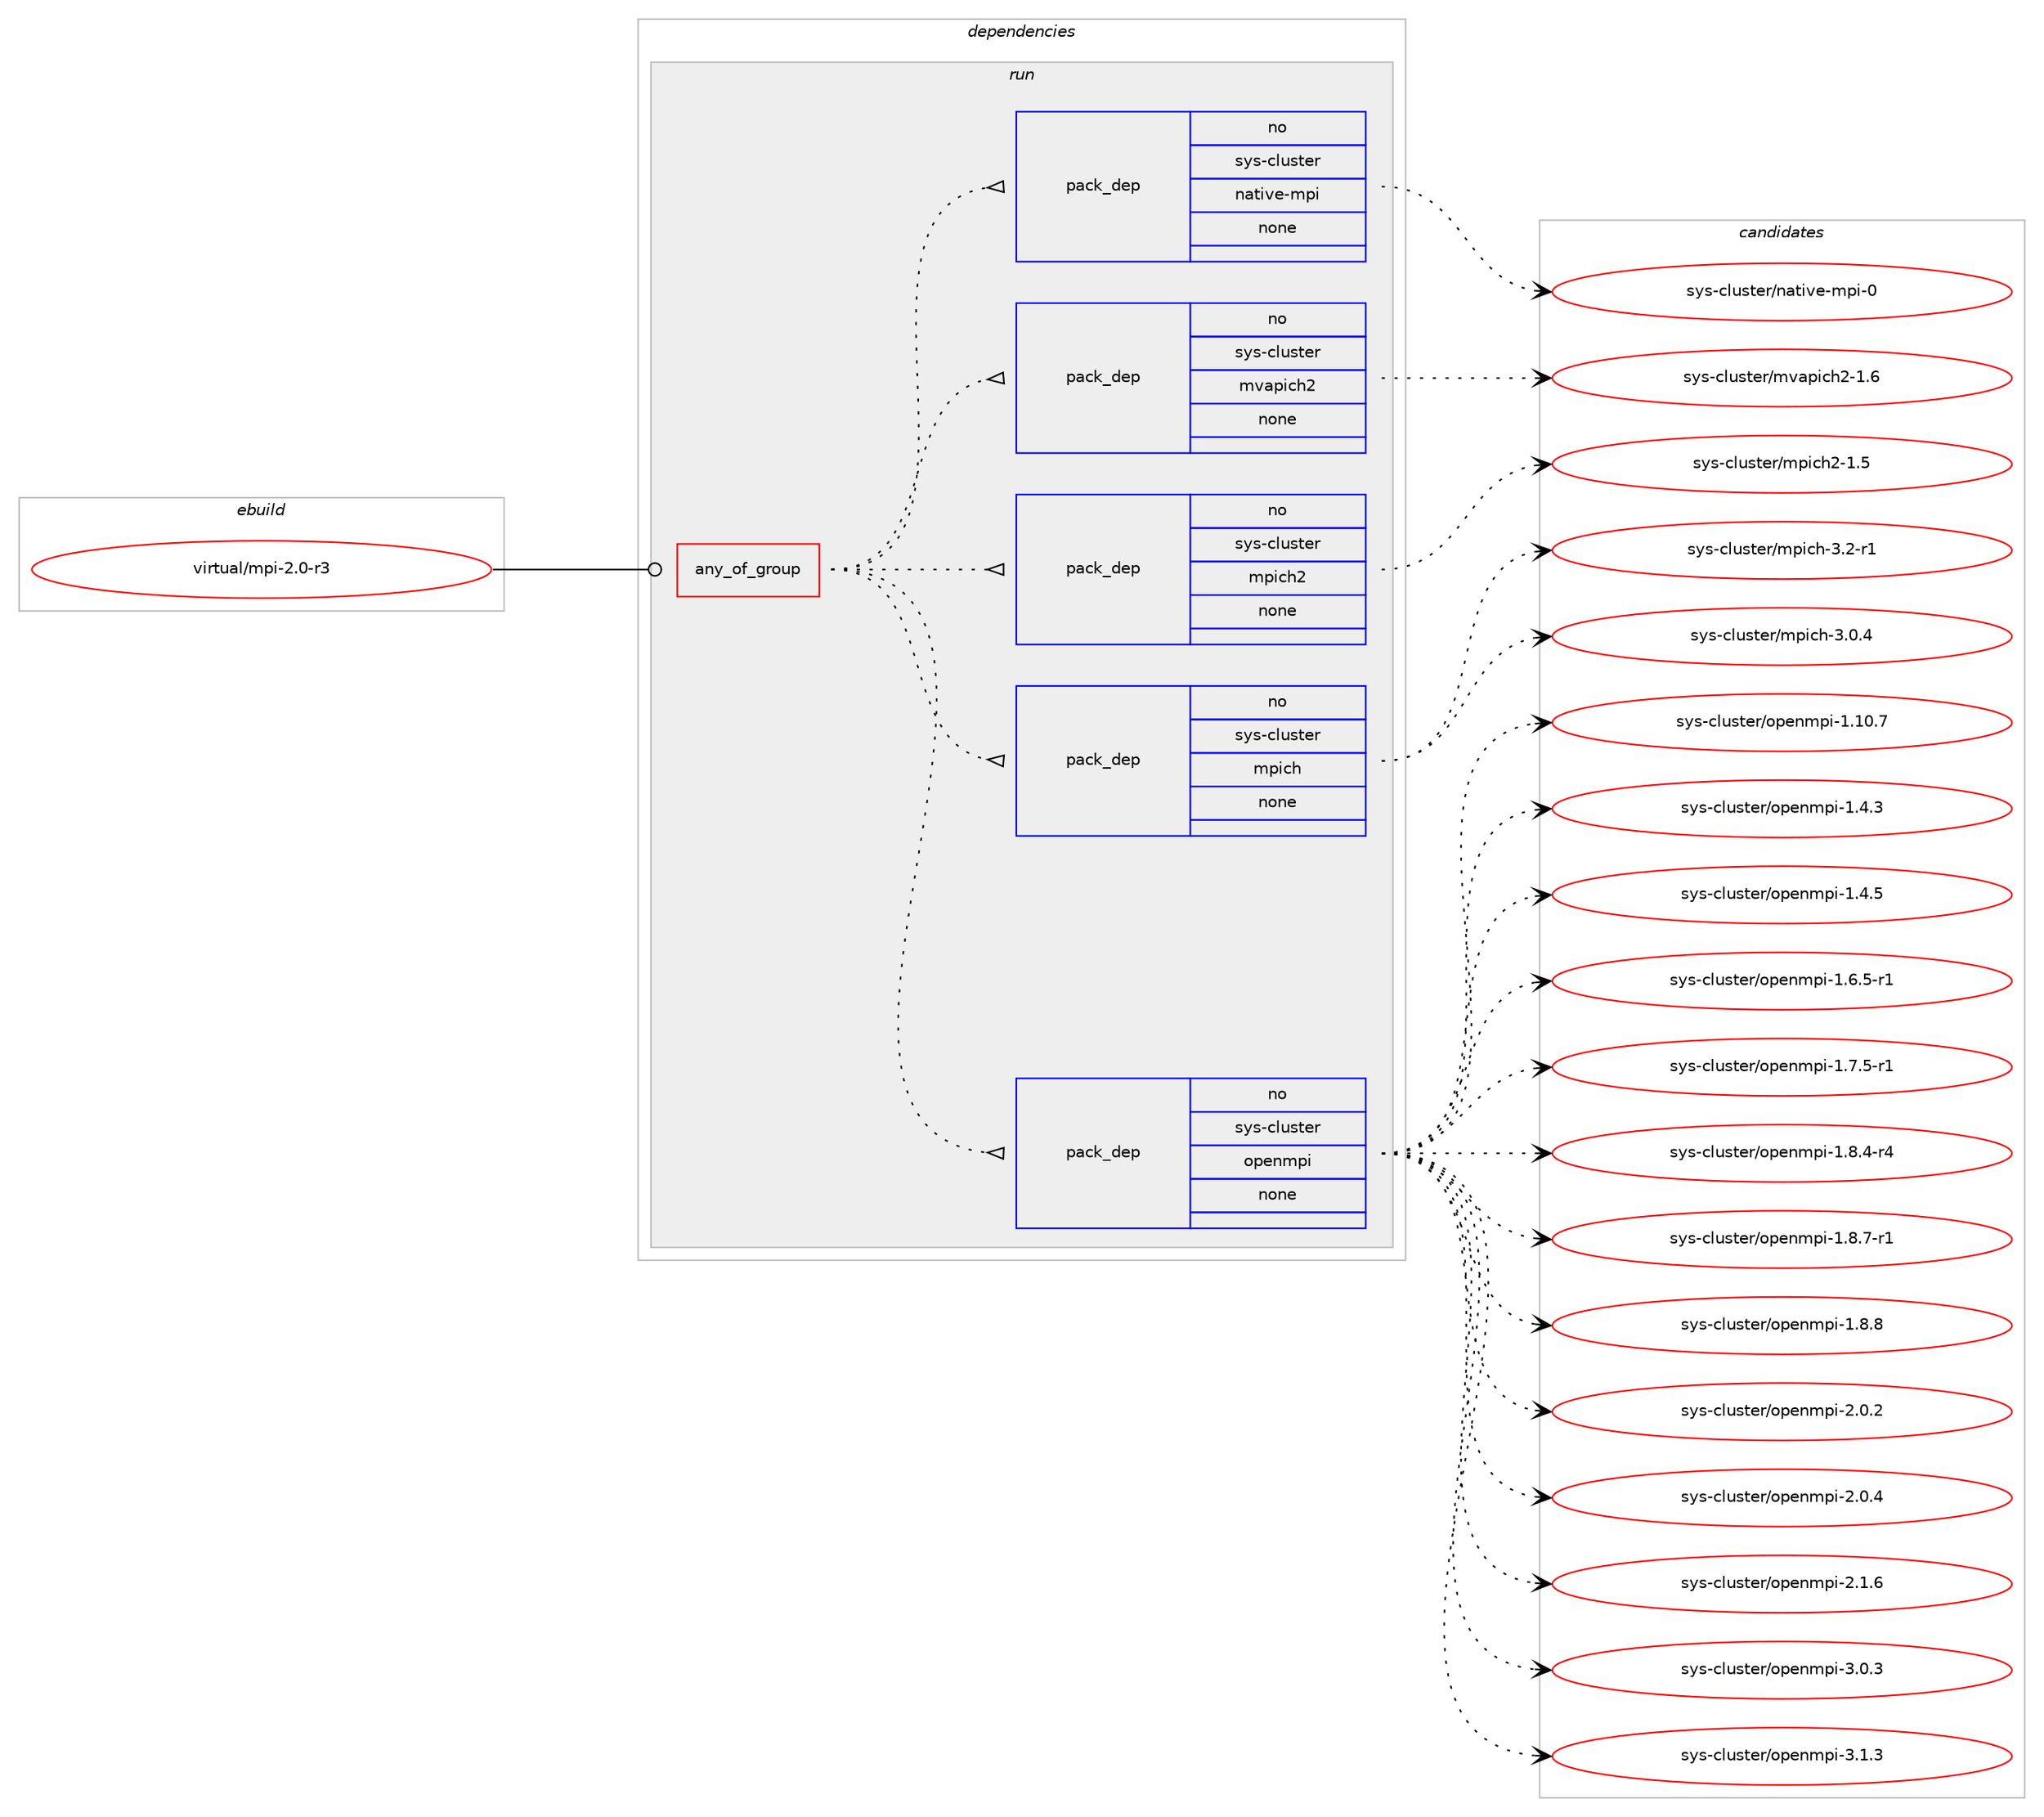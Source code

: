 digraph prolog {

# *************
# Graph options
# *************

newrank=true;
concentrate=true;
compound=true;
graph [rankdir=LR,fontname=Helvetica,fontsize=10,ranksep=1.5];#, ranksep=2.5, nodesep=0.2];
edge  [arrowhead=vee];
node  [fontname=Helvetica,fontsize=10];

# **********
# The ebuild
# **********

subgraph cluster_leftcol {
color=gray;
rank=same;
label=<<i>ebuild</i>>;
id [label="virtual/mpi-2.0-r3", color=red, width=4, href="../virtual/mpi-2.0-r3.svg"];
}

# ****************
# The dependencies
# ****************

subgraph cluster_midcol {
color=gray;
label=<<i>dependencies</i>>;
subgraph cluster_compile {
fillcolor="#eeeeee";
style=filled;
label=<<i>compile</i>>;
}
subgraph cluster_compileandrun {
fillcolor="#eeeeee";
style=filled;
label=<<i>compile and run</i>>;
}
subgraph cluster_run {
fillcolor="#eeeeee";
style=filled;
label=<<i>run</i>>;
subgraph any27875 {
dependency1741409 [label=<<TABLE BORDER="0" CELLBORDER="1" CELLSPACING="0" CELLPADDING="4"><TR><TD CELLPADDING="10">any_of_group</TD></TR></TABLE>>, shape=none, color=red];subgraph pack1249926 {
dependency1741410 [label=<<TABLE BORDER="0" CELLBORDER="1" CELLSPACING="0" CELLPADDING="4" WIDTH="220"><TR><TD ROWSPAN="6" CELLPADDING="30">pack_dep</TD></TR><TR><TD WIDTH="110">no</TD></TR><TR><TD>sys-cluster</TD></TR><TR><TD>openmpi</TD></TR><TR><TD>none</TD></TR><TR><TD></TD></TR></TABLE>>, shape=none, color=blue];
}
dependency1741409:e -> dependency1741410:w [weight=20,style="dotted",arrowhead="oinv"];
subgraph pack1249927 {
dependency1741411 [label=<<TABLE BORDER="0" CELLBORDER="1" CELLSPACING="0" CELLPADDING="4" WIDTH="220"><TR><TD ROWSPAN="6" CELLPADDING="30">pack_dep</TD></TR><TR><TD WIDTH="110">no</TD></TR><TR><TD>sys-cluster</TD></TR><TR><TD>mpich</TD></TR><TR><TD>none</TD></TR><TR><TD></TD></TR></TABLE>>, shape=none, color=blue];
}
dependency1741409:e -> dependency1741411:w [weight=20,style="dotted",arrowhead="oinv"];
subgraph pack1249928 {
dependency1741412 [label=<<TABLE BORDER="0" CELLBORDER="1" CELLSPACING="0" CELLPADDING="4" WIDTH="220"><TR><TD ROWSPAN="6" CELLPADDING="30">pack_dep</TD></TR><TR><TD WIDTH="110">no</TD></TR><TR><TD>sys-cluster</TD></TR><TR><TD>mpich2</TD></TR><TR><TD>none</TD></TR><TR><TD></TD></TR></TABLE>>, shape=none, color=blue];
}
dependency1741409:e -> dependency1741412:w [weight=20,style="dotted",arrowhead="oinv"];
subgraph pack1249929 {
dependency1741413 [label=<<TABLE BORDER="0" CELLBORDER="1" CELLSPACING="0" CELLPADDING="4" WIDTH="220"><TR><TD ROWSPAN="6" CELLPADDING="30">pack_dep</TD></TR><TR><TD WIDTH="110">no</TD></TR><TR><TD>sys-cluster</TD></TR><TR><TD>mvapich2</TD></TR><TR><TD>none</TD></TR><TR><TD></TD></TR></TABLE>>, shape=none, color=blue];
}
dependency1741409:e -> dependency1741413:w [weight=20,style="dotted",arrowhead="oinv"];
subgraph pack1249930 {
dependency1741414 [label=<<TABLE BORDER="0" CELLBORDER="1" CELLSPACING="0" CELLPADDING="4" WIDTH="220"><TR><TD ROWSPAN="6" CELLPADDING="30">pack_dep</TD></TR><TR><TD WIDTH="110">no</TD></TR><TR><TD>sys-cluster</TD></TR><TR><TD>native-mpi</TD></TR><TR><TD>none</TD></TR><TR><TD></TD></TR></TABLE>>, shape=none, color=blue];
}
dependency1741409:e -> dependency1741414:w [weight=20,style="dotted",arrowhead="oinv"];
}
id:e -> dependency1741409:w [weight=20,style="solid",arrowhead="odot"];
}
}

# **************
# The candidates
# **************

subgraph cluster_choices {
rank=same;
color=gray;
label=<<i>candidates</i>>;

subgraph choice1249926 {
color=black;
nodesep=1;
choice11512111545991081171151161011144711111210111010911210545494649484655 [label="sys-cluster/openmpi-1.10.7", color=red, width=4,href="../sys-cluster/openmpi-1.10.7.svg"];
choice115121115459910811711511610111447111112101110109112105454946524651 [label="sys-cluster/openmpi-1.4.3", color=red, width=4,href="../sys-cluster/openmpi-1.4.3.svg"];
choice115121115459910811711511610111447111112101110109112105454946524653 [label="sys-cluster/openmpi-1.4.5", color=red, width=4,href="../sys-cluster/openmpi-1.4.5.svg"];
choice1151211154599108117115116101114471111121011101091121054549465446534511449 [label="sys-cluster/openmpi-1.6.5-r1", color=red, width=4,href="../sys-cluster/openmpi-1.6.5-r1.svg"];
choice1151211154599108117115116101114471111121011101091121054549465546534511449 [label="sys-cluster/openmpi-1.7.5-r1", color=red, width=4,href="../sys-cluster/openmpi-1.7.5-r1.svg"];
choice1151211154599108117115116101114471111121011101091121054549465646524511452 [label="sys-cluster/openmpi-1.8.4-r4", color=red, width=4,href="../sys-cluster/openmpi-1.8.4-r4.svg"];
choice1151211154599108117115116101114471111121011101091121054549465646554511449 [label="sys-cluster/openmpi-1.8.7-r1", color=red, width=4,href="../sys-cluster/openmpi-1.8.7-r1.svg"];
choice115121115459910811711511610111447111112101110109112105454946564656 [label="sys-cluster/openmpi-1.8.8", color=red, width=4,href="../sys-cluster/openmpi-1.8.8.svg"];
choice115121115459910811711511610111447111112101110109112105455046484650 [label="sys-cluster/openmpi-2.0.2", color=red, width=4,href="../sys-cluster/openmpi-2.0.2.svg"];
choice115121115459910811711511610111447111112101110109112105455046484652 [label="sys-cluster/openmpi-2.0.4", color=red, width=4,href="../sys-cluster/openmpi-2.0.4.svg"];
choice115121115459910811711511610111447111112101110109112105455046494654 [label="sys-cluster/openmpi-2.1.6", color=red, width=4,href="../sys-cluster/openmpi-2.1.6.svg"];
choice115121115459910811711511610111447111112101110109112105455146484651 [label="sys-cluster/openmpi-3.0.3", color=red, width=4,href="../sys-cluster/openmpi-3.0.3.svg"];
choice115121115459910811711511610111447111112101110109112105455146494651 [label="sys-cluster/openmpi-3.1.3", color=red, width=4,href="../sys-cluster/openmpi-3.1.3.svg"];
dependency1741410:e -> choice11512111545991081171151161011144711111210111010911210545494649484655:w [style=dotted,weight="100"];
dependency1741410:e -> choice115121115459910811711511610111447111112101110109112105454946524651:w [style=dotted,weight="100"];
dependency1741410:e -> choice115121115459910811711511610111447111112101110109112105454946524653:w [style=dotted,weight="100"];
dependency1741410:e -> choice1151211154599108117115116101114471111121011101091121054549465446534511449:w [style=dotted,weight="100"];
dependency1741410:e -> choice1151211154599108117115116101114471111121011101091121054549465546534511449:w [style=dotted,weight="100"];
dependency1741410:e -> choice1151211154599108117115116101114471111121011101091121054549465646524511452:w [style=dotted,weight="100"];
dependency1741410:e -> choice1151211154599108117115116101114471111121011101091121054549465646554511449:w [style=dotted,weight="100"];
dependency1741410:e -> choice115121115459910811711511610111447111112101110109112105454946564656:w [style=dotted,weight="100"];
dependency1741410:e -> choice115121115459910811711511610111447111112101110109112105455046484650:w [style=dotted,weight="100"];
dependency1741410:e -> choice115121115459910811711511610111447111112101110109112105455046484652:w [style=dotted,weight="100"];
dependency1741410:e -> choice115121115459910811711511610111447111112101110109112105455046494654:w [style=dotted,weight="100"];
dependency1741410:e -> choice115121115459910811711511610111447111112101110109112105455146484651:w [style=dotted,weight="100"];
dependency1741410:e -> choice115121115459910811711511610111447111112101110109112105455146494651:w [style=dotted,weight="100"];
}
subgraph choice1249927 {
color=black;
nodesep=1;
choice11512111545991081171151161011144710911210599104455146484652 [label="sys-cluster/mpich-3.0.4", color=red, width=4,href="../sys-cluster/mpich-3.0.4.svg"];
choice11512111545991081171151161011144710911210599104455146504511449 [label="sys-cluster/mpich-3.2-r1", color=red, width=4,href="../sys-cluster/mpich-3.2-r1.svg"];
dependency1741411:e -> choice11512111545991081171151161011144710911210599104455146484652:w [style=dotted,weight="100"];
dependency1741411:e -> choice11512111545991081171151161011144710911210599104455146504511449:w [style=dotted,weight="100"];
}
subgraph choice1249928 {
color=black;
nodesep=1;
choice115121115459910811711511610111447109112105991045045494653 [label="sys-cluster/mpich2-1.5", color=red, width=4,href="../sys-cluster/mpich2-1.5.svg"];
dependency1741412:e -> choice115121115459910811711511610111447109112105991045045494653:w [style=dotted,weight="100"];
}
subgraph choice1249929 {
color=black;
nodesep=1;
choice11512111545991081171151161011144710911897112105991045045494654 [label="sys-cluster/mvapich2-1.6", color=red, width=4,href="../sys-cluster/mvapich2-1.6.svg"];
dependency1741413:e -> choice11512111545991081171151161011144710911897112105991045045494654:w [style=dotted,weight="100"];
}
subgraph choice1249930 {
color=black;
nodesep=1;
choice11512111545991081171151161011144711097116105118101451091121054548 [label="sys-cluster/native-mpi-0", color=red, width=4,href="../sys-cluster/native-mpi-0.svg"];
dependency1741414:e -> choice11512111545991081171151161011144711097116105118101451091121054548:w [style=dotted,weight="100"];
}
}

}
